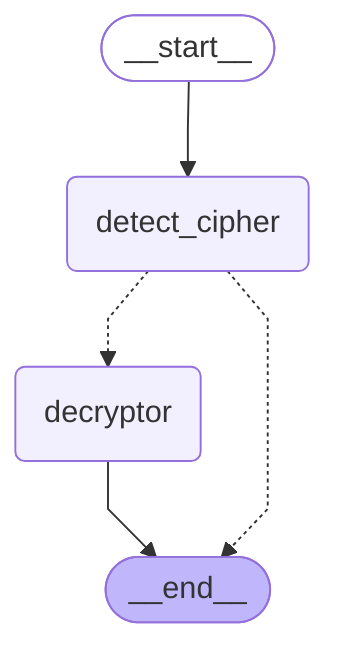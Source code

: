 %%{init: {'flowchart': {'curve': 'linear'}}}%%
graph TD;
	__start__([<p>__start__</p>]):::first
	detect_cipher(detect_cipher)
	decryptor(decryptor)
	__end__([<p>__end__</p>]):::last
	__start__ --> detect_cipher;
	decryptor --> __end__;
	detect_cipher -.-> __end__;
	detect_cipher -.-> decryptor;
	classDef default fill:#f2f0ff,line-height:1.2
	classDef first fill-opacity:0
	classDef last fill:#bfb6fc